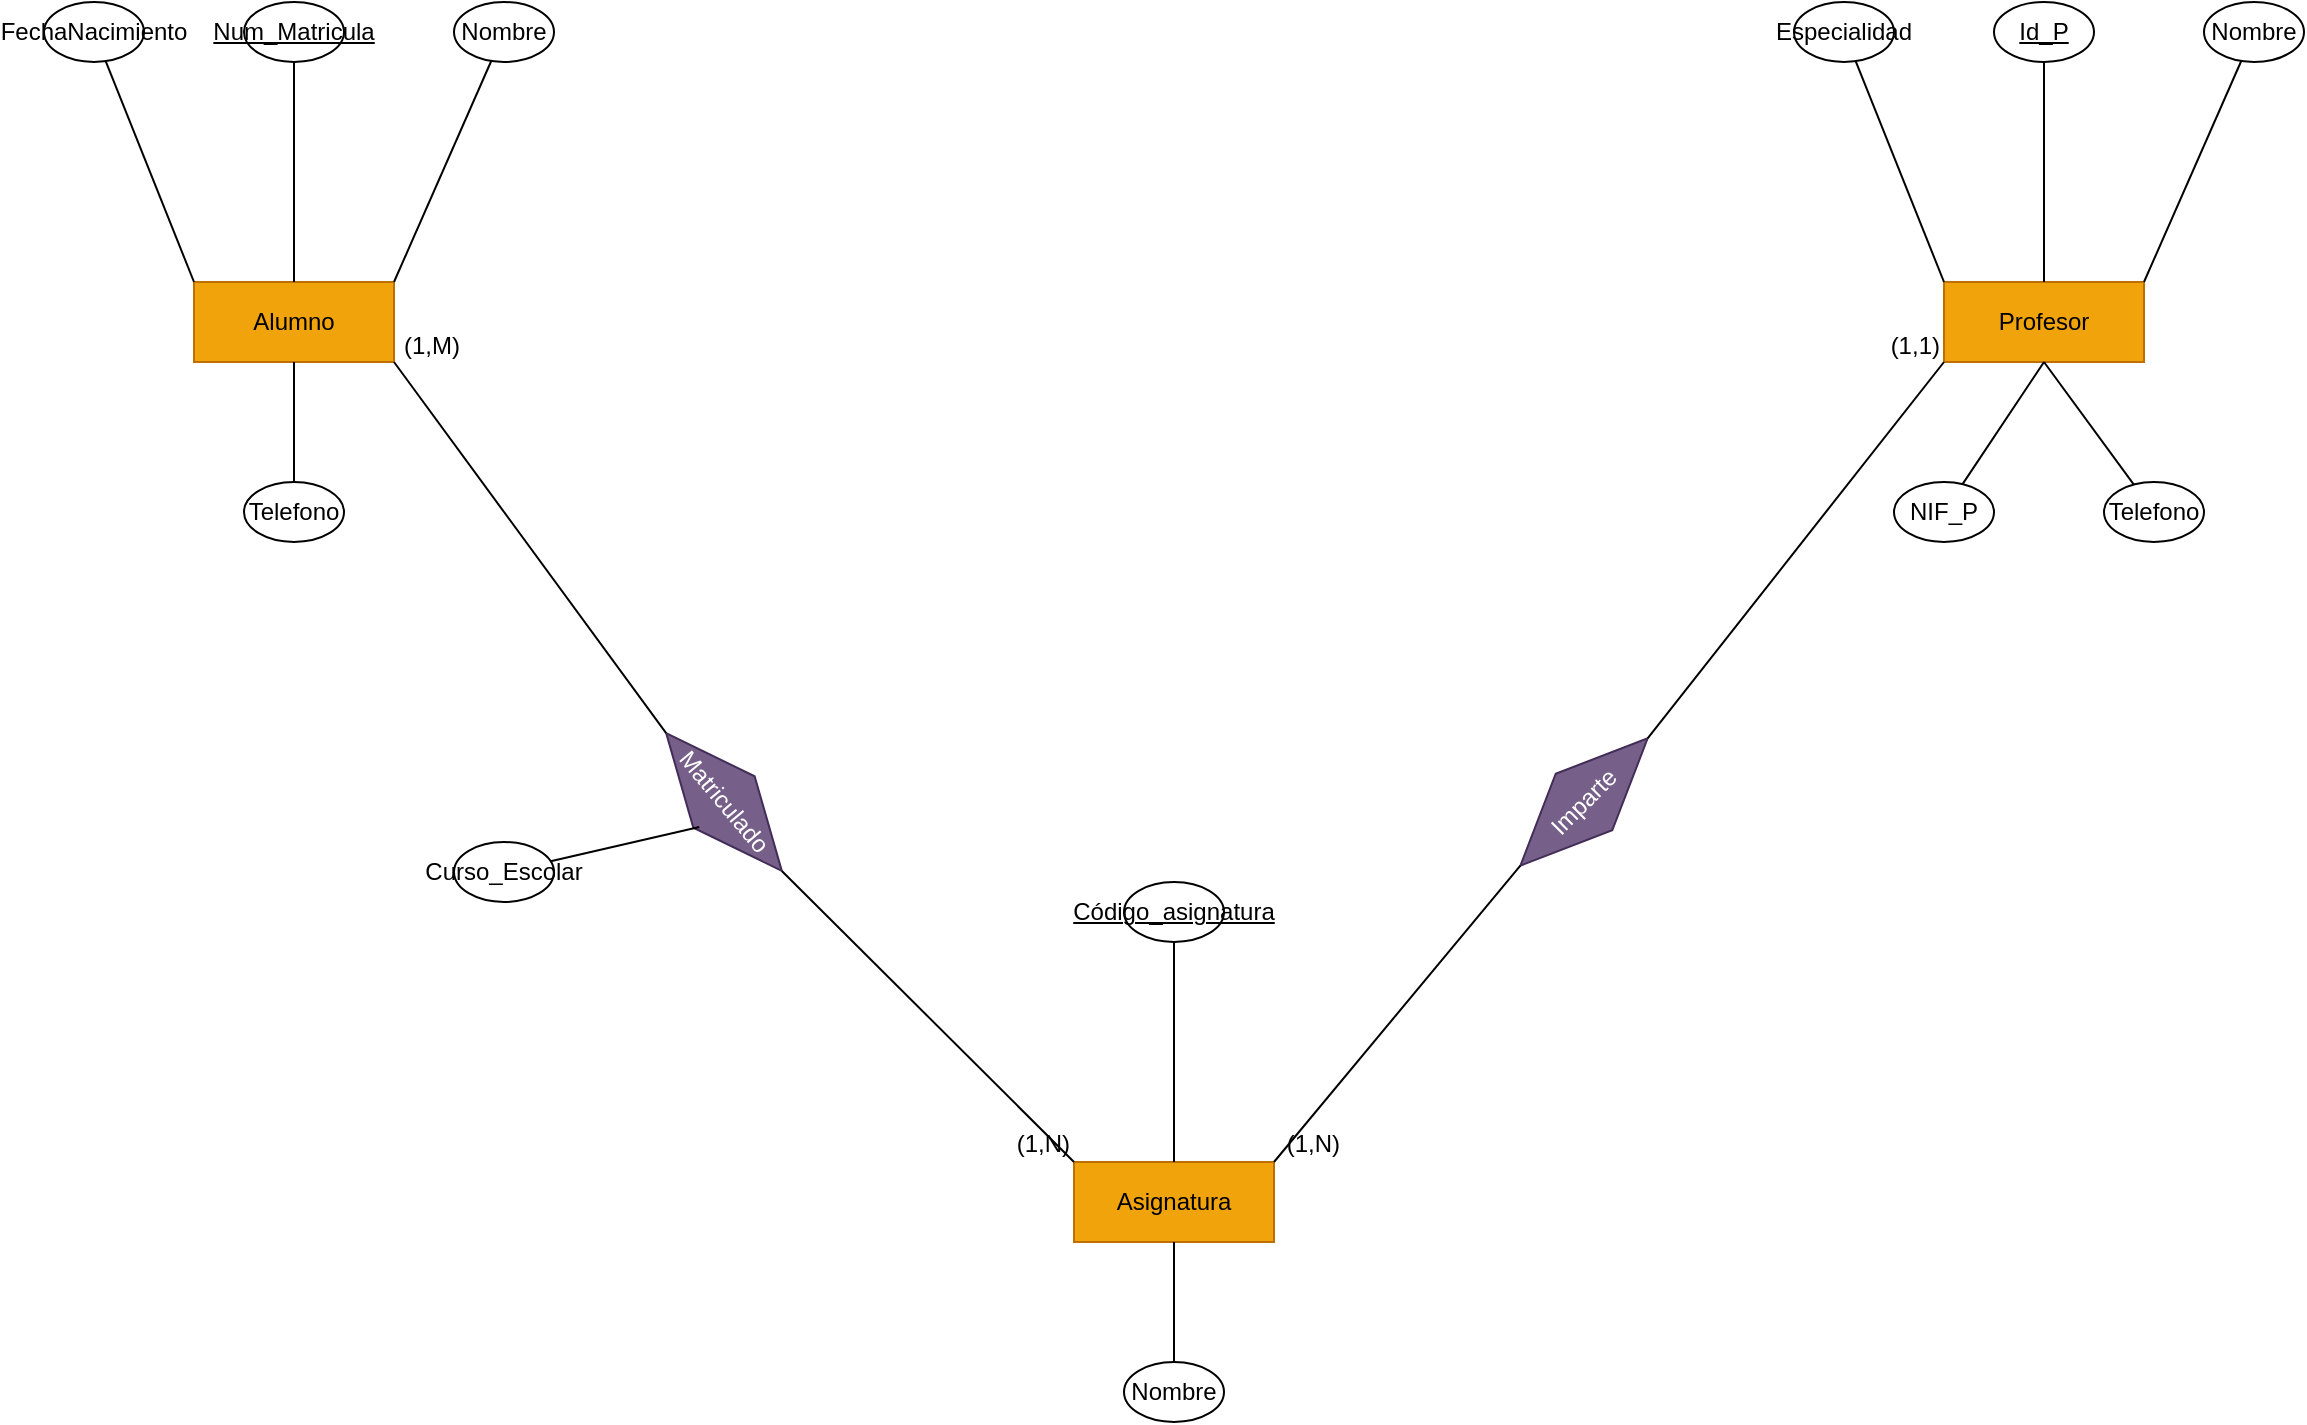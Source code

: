 <mxfile version="27.0.9">
  <diagram name="Página-1" id="eCMXaztZ3c9ds6zoIHv_">
    <mxGraphModel dx="1693" dy="993" grid="1" gridSize="10" guides="1" tooltips="1" connect="1" arrows="1" fold="1" page="1" pageScale="1" pageWidth="1200" pageHeight="1600" math="0" shadow="0">
      <root>
        <object label="" id="0">
          <mxCell />
        </object>
        <mxCell id="1" parent="0" />
        <mxCell id="WOnT1WGPYYrjuM2LiCz1-24" value="Alumno" style="whiteSpace=wrap;html=1;align=center;fillColor=#f0a30a;strokeColor=#BD7000;fontColor=#000000;" vertex="1" parent="1">
          <mxGeometry x="110" y="440" width="100" height="40" as="geometry" />
        </mxCell>
        <mxCell id="WOnT1WGPYYrjuM2LiCz1-34" value="" style="endArrow=none;html=1;rounded=0;exitX=0.5;exitY=0;exitDx=0;exitDy=0;" edge="1" target="WOnT1WGPYYrjuM2LiCz1-35" parent="1" source="WOnT1WGPYYrjuM2LiCz1-24">
          <mxGeometry relative="1" as="geometry">
            <mxPoint x="160" y="430" as="sourcePoint" />
            <mxPoint x="630" y="625" as="targetPoint" />
          </mxGeometry>
        </mxCell>
        <mxCell id="WOnT1WGPYYrjuM2LiCz1-35" value="&lt;u&gt;Num_Matricula&lt;/u&gt;" style="ellipse;whiteSpace=wrap;html=1;align=center;" vertex="1" parent="1">
          <mxGeometry x="135" y="300" width="50" height="30" as="geometry" />
        </mxCell>
        <mxCell id="WOnT1WGPYYrjuM2LiCz1-46" value="" style="endArrow=none;html=1;rounded=0;exitX=1;exitY=0;exitDx=0;exitDy=0;" edge="1" target="WOnT1WGPYYrjuM2LiCz1-47" parent="1" source="WOnT1WGPYYrjuM2LiCz1-24">
          <mxGeometry relative="1" as="geometry">
            <mxPoint x="210" y="315" as="sourcePoint" />
            <mxPoint x="270" y="315" as="targetPoint" />
          </mxGeometry>
        </mxCell>
        <mxCell id="WOnT1WGPYYrjuM2LiCz1-47" value="Nombre" style="ellipse;whiteSpace=wrap;html=1;align=center;" vertex="1" parent="1">
          <mxGeometry x="240" y="300" width="50" height="30" as="geometry" />
        </mxCell>
        <mxCell id="WOnT1WGPYYrjuM2LiCz1-48" value="" style="endArrow=none;html=1;rounded=0;exitX=0;exitY=0;exitDx=0;exitDy=0;" edge="1" target="WOnT1WGPYYrjuM2LiCz1-49" parent="1" source="WOnT1WGPYYrjuM2LiCz1-24">
          <mxGeometry relative="1" as="geometry">
            <mxPoint y="315" as="sourcePoint" />
            <mxPoint x="60" y="315" as="targetPoint" />
          </mxGeometry>
        </mxCell>
        <mxCell id="WOnT1WGPYYrjuM2LiCz1-49" value="FechaNacimiento" style="ellipse;whiteSpace=wrap;html=1;align=center;" vertex="1" parent="1">
          <mxGeometry x="35" y="300" width="50" height="30" as="geometry" />
        </mxCell>
        <mxCell id="WOnT1WGPYYrjuM2LiCz1-50" value="" style="endArrow=none;html=1;rounded=0;exitX=0.5;exitY=1;exitDx=0;exitDy=0;" edge="1" target="WOnT1WGPYYrjuM2LiCz1-51" parent="1" source="WOnT1WGPYYrjuM2LiCz1-24">
          <mxGeometry relative="1" as="geometry">
            <mxPoint x="100" y="555" as="sourcePoint" />
            <mxPoint x="160" y="555" as="targetPoint" />
          </mxGeometry>
        </mxCell>
        <mxCell id="WOnT1WGPYYrjuM2LiCz1-51" value="Telefono" style="ellipse;whiteSpace=wrap;html=1;align=center;" vertex="1" parent="1">
          <mxGeometry x="135" y="540" width="50" height="30" as="geometry" />
        </mxCell>
        <mxCell id="WOnT1WGPYYrjuM2LiCz1-52" value="Asignatura" style="whiteSpace=wrap;html=1;align=center;fillColor=#f0a30a;strokeColor=#BD7000;fontColor=#000000;" vertex="1" parent="1">
          <mxGeometry x="550" y="880" width="100" height="40" as="geometry" />
        </mxCell>
        <mxCell id="WOnT1WGPYYrjuM2LiCz1-53" value="" style="endArrow=none;html=1;rounded=0;exitX=0.5;exitY=0;exitDx=0;exitDy=0;" edge="1" parent="1" source="WOnT1WGPYYrjuM2LiCz1-52" target="WOnT1WGPYYrjuM2LiCz1-54">
          <mxGeometry relative="1" as="geometry">
            <mxPoint x="600" y="870" as="sourcePoint" />
            <mxPoint x="1070" y="1065" as="targetPoint" />
          </mxGeometry>
        </mxCell>
        <mxCell id="WOnT1WGPYYrjuM2LiCz1-54" value="&lt;u&gt;Código_asignatura&lt;/u&gt;" style="ellipse;whiteSpace=wrap;html=1;align=center;" vertex="1" parent="1">
          <mxGeometry x="575" y="740" width="50" height="30" as="geometry" />
        </mxCell>
        <mxCell id="WOnT1WGPYYrjuM2LiCz1-59" value="" style="endArrow=none;html=1;rounded=0;exitX=0.5;exitY=1;exitDx=0;exitDy=0;" edge="1" parent="1" source="WOnT1WGPYYrjuM2LiCz1-52" target="WOnT1WGPYYrjuM2LiCz1-60">
          <mxGeometry relative="1" as="geometry">
            <mxPoint x="540" y="995" as="sourcePoint" />
            <mxPoint x="600" y="995" as="targetPoint" />
          </mxGeometry>
        </mxCell>
        <mxCell id="WOnT1WGPYYrjuM2LiCz1-60" value="Nombre" style="ellipse;whiteSpace=wrap;html=1;align=center;" vertex="1" parent="1">
          <mxGeometry x="575" y="980" width="50" height="30" as="geometry" />
        </mxCell>
        <mxCell id="WOnT1WGPYYrjuM2LiCz1-62" value="Profesor" style="whiteSpace=wrap;html=1;align=center;fillColor=#f0a30a;strokeColor=#BD7000;fontColor=#000000;" vertex="1" parent="1">
          <mxGeometry x="985" y="440" width="100" height="40" as="geometry" />
        </mxCell>
        <mxCell id="WOnT1WGPYYrjuM2LiCz1-63" value="" style="endArrow=none;html=1;rounded=0;exitX=0.5;exitY=0;exitDx=0;exitDy=0;" edge="1" parent="1" source="WOnT1WGPYYrjuM2LiCz1-62" target="WOnT1WGPYYrjuM2LiCz1-64">
          <mxGeometry relative="1" as="geometry">
            <mxPoint x="1035" y="430" as="sourcePoint" />
            <mxPoint x="1505" y="625" as="targetPoint" />
          </mxGeometry>
        </mxCell>
        <mxCell id="WOnT1WGPYYrjuM2LiCz1-64" value="&lt;u&gt;Id_P&lt;/u&gt;" style="ellipse;whiteSpace=wrap;html=1;align=center;" vertex="1" parent="1">
          <mxGeometry x="1010" y="300" width="50" height="30" as="geometry" />
        </mxCell>
        <mxCell id="WOnT1WGPYYrjuM2LiCz1-65" value="" style="endArrow=none;html=1;rounded=0;exitX=1;exitY=0;exitDx=0;exitDy=0;" edge="1" parent="1" source="WOnT1WGPYYrjuM2LiCz1-62" target="WOnT1WGPYYrjuM2LiCz1-66">
          <mxGeometry relative="1" as="geometry">
            <mxPoint x="1085" y="315" as="sourcePoint" />
            <mxPoint x="1145" y="315" as="targetPoint" />
          </mxGeometry>
        </mxCell>
        <mxCell id="WOnT1WGPYYrjuM2LiCz1-66" value="Nombre" style="ellipse;whiteSpace=wrap;html=1;align=center;" vertex="1" parent="1">
          <mxGeometry x="1115" y="300" width="50" height="30" as="geometry" />
        </mxCell>
        <mxCell id="WOnT1WGPYYrjuM2LiCz1-67" value="" style="endArrow=none;html=1;rounded=0;exitX=0;exitY=0;exitDx=0;exitDy=0;" edge="1" parent="1" source="WOnT1WGPYYrjuM2LiCz1-62" target="WOnT1WGPYYrjuM2LiCz1-68">
          <mxGeometry relative="1" as="geometry">
            <mxPoint x="875" y="315" as="sourcePoint" />
            <mxPoint x="935" y="315" as="targetPoint" />
          </mxGeometry>
        </mxCell>
        <mxCell id="WOnT1WGPYYrjuM2LiCz1-68" value="Especialidad" style="ellipse;whiteSpace=wrap;html=1;align=center;" vertex="1" parent="1">
          <mxGeometry x="910" y="300" width="50" height="30" as="geometry" />
        </mxCell>
        <mxCell id="WOnT1WGPYYrjuM2LiCz1-69" value="" style="endArrow=none;html=1;rounded=0;exitX=0.5;exitY=1;exitDx=0;exitDy=0;" edge="1" parent="1" source="WOnT1WGPYYrjuM2LiCz1-62" target="WOnT1WGPYYrjuM2LiCz1-70">
          <mxGeometry relative="1" as="geometry">
            <mxPoint x="975" y="555" as="sourcePoint" />
            <mxPoint x="1035" y="555" as="targetPoint" />
          </mxGeometry>
        </mxCell>
        <mxCell id="WOnT1WGPYYrjuM2LiCz1-70" value="NIF_P" style="ellipse;whiteSpace=wrap;html=1;align=center;" vertex="1" parent="1">
          <mxGeometry x="960" y="540" width="50" height="30" as="geometry" />
        </mxCell>
        <mxCell id="WOnT1WGPYYrjuM2LiCz1-72" value="" style="endArrow=none;html=1;rounded=0;exitX=0.5;exitY=1;exitDx=0;exitDy=0;" edge="1" target="WOnT1WGPYYrjuM2LiCz1-73" parent="1" source="WOnT1WGPYYrjuM2LiCz1-62">
          <mxGeometry relative="1" as="geometry">
            <mxPoint x="1030" y="555" as="sourcePoint" />
            <mxPoint x="1090" y="555" as="targetPoint" />
          </mxGeometry>
        </mxCell>
        <mxCell id="WOnT1WGPYYrjuM2LiCz1-73" value="Telefono" style="ellipse;whiteSpace=wrap;html=1;align=center;" vertex="1" parent="1">
          <mxGeometry x="1065" y="540" width="50" height="30" as="geometry" />
        </mxCell>
        <mxCell id="WOnT1WGPYYrjuM2LiCz1-74" value="Matriculado" style="shape=rhombus;perimeter=rhombusPerimeter;whiteSpace=wrap;html=1;align=center;fillColor=#76608a;fontColor=#ffffff;strokeColor=#432D57;rotation=50;" vertex="1" parent="1">
          <mxGeometry x="330" y="680" width="90" height="40" as="geometry" />
        </mxCell>
        <mxCell id="WOnT1WGPYYrjuM2LiCz1-75" value="" style="endArrow=none;html=1;rounded=0;exitX=0;exitY=0.5;exitDx=0;exitDy=0;entryX=1;entryY=1;entryDx=0;entryDy=0;" edge="1" source="WOnT1WGPYYrjuM2LiCz1-74" parent="1" target="WOnT1WGPYYrjuM2LiCz1-24">
          <mxGeometry relative="1" as="geometry">
            <mxPoint x="307" y="580" as="sourcePoint" />
            <mxPoint x="260" y="610" as="targetPoint" />
          </mxGeometry>
        </mxCell>
        <mxCell id="WOnT1WGPYYrjuM2LiCz1-76" value="(1,M)" style="resizable=0;html=1;whiteSpace=wrap;align=right;verticalAlign=bottom;" connectable="0" vertex="1" parent="WOnT1WGPYYrjuM2LiCz1-75">
          <mxGeometry x="1" relative="1" as="geometry">
            <mxPoint x="34" as="offset" />
          </mxGeometry>
        </mxCell>
        <mxCell id="WOnT1WGPYYrjuM2LiCz1-77" value="" style="endArrow=none;html=1;rounded=0;exitX=1;exitY=0.5;exitDx=0;exitDy=0;entryX=0;entryY=0;entryDx=0;entryDy=0;" edge="1" source="WOnT1WGPYYrjuM2LiCz1-74" parent="1" target="WOnT1WGPYYrjuM2LiCz1-52">
          <mxGeometry relative="1" as="geometry">
            <mxPoint x="307" y="580" as="sourcePoint" />
            <mxPoint x="510" y="830" as="targetPoint" />
          </mxGeometry>
        </mxCell>
        <mxCell id="WOnT1WGPYYrjuM2LiCz1-78" value="(1,N)" style="resizable=0;html=1;whiteSpace=wrap;align=right;verticalAlign=bottom;" connectable="0" vertex="1" parent="WOnT1WGPYYrjuM2LiCz1-77">
          <mxGeometry x="1" relative="1" as="geometry">
            <mxPoint as="offset" />
          </mxGeometry>
        </mxCell>
        <mxCell id="WOnT1WGPYYrjuM2LiCz1-82" value="Imparte" style="shape=rhombus;perimeter=rhombusPerimeter;whiteSpace=wrap;html=1;align=center;fillColor=#76608a;fontColor=#ffffff;strokeColor=#432D57;rotation=-45;" vertex="1" parent="1">
          <mxGeometry x="760" y="680" width="90" height="40" as="geometry" />
        </mxCell>
        <mxCell id="WOnT1WGPYYrjuM2LiCz1-83" value="" style="endArrow=none;html=1;rounded=0;exitX=0;exitY=0.5;exitDx=0;exitDy=0;entryX=1;entryY=0;entryDx=0;entryDy=0;" edge="1" source="WOnT1WGPYYrjuM2LiCz1-82" parent="1" target="WOnT1WGPYYrjuM2LiCz1-52">
          <mxGeometry relative="1" as="geometry">
            <mxPoint x="737" y="670" as="sourcePoint" />
            <mxPoint x="690" y="700" as="targetPoint" />
          </mxGeometry>
        </mxCell>
        <mxCell id="WOnT1WGPYYrjuM2LiCz1-84" value="(1,N)" style="resizable=0;html=1;whiteSpace=wrap;align=right;verticalAlign=bottom;" connectable="0" vertex="1" parent="WOnT1WGPYYrjuM2LiCz1-83">
          <mxGeometry x="1" relative="1" as="geometry">
            <mxPoint x="34" as="offset" />
          </mxGeometry>
        </mxCell>
        <mxCell id="WOnT1WGPYYrjuM2LiCz1-85" value="" style="endArrow=none;html=1;rounded=0;exitX=1;exitY=0.5;exitDx=0;exitDy=0;entryX=0;entryY=1;entryDx=0;entryDy=0;" edge="1" source="WOnT1WGPYYrjuM2LiCz1-82" parent="1" target="WOnT1WGPYYrjuM2LiCz1-62">
          <mxGeometry relative="1" as="geometry">
            <mxPoint x="737" y="670" as="sourcePoint" />
            <mxPoint x="910" y="700" as="targetPoint" />
          </mxGeometry>
        </mxCell>
        <mxCell id="WOnT1WGPYYrjuM2LiCz1-86" value="(1,1)" style="resizable=0;html=1;whiteSpace=wrap;align=right;verticalAlign=bottom;" connectable="0" vertex="1" parent="WOnT1WGPYYrjuM2LiCz1-85">
          <mxGeometry x="1" relative="1" as="geometry">
            <mxPoint as="offset" />
          </mxGeometry>
        </mxCell>
        <mxCell id="WOnT1WGPYYrjuM2LiCz1-87" value="" style="endArrow=none;html=1;rounded=0;exitX=0.518;exitY=0.937;exitDx=0;exitDy=0;exitPerimeter=0;" edge="1" target="WOnT1WGPYYrjuM2LiCz1-88" parent="1" source="WOnT1WGPYYrjuM2LiCz1-74">
          <mxGeometry relative="1" as="geometry">
            <mxPoint x="170" y="756" as="sourcePoint" />
            <mxPoint x="230" y="756" as="targetPoint" />
          </mxGeometry>
        </mxCell>
        <mxCell id="WOnT1WGPYYrjuM2LiCz1-88" value="Curso_Escolar" style="ellipse;whiteSpace=wrap;html=1;align=center;" vertex="1" parent="1">
          <mxGeometry x="240" y="720" width="50" height="30" as="geometry" />
        </mxCell>
      </root>
    </mxGraphModel>
  </diagram>
</mxfile>

